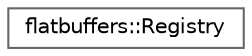digraph "Graphical Class Hierarchy"
{
 // LATEX_PDF_SIZE
  bgcolor="transparent";
  edge [fontname=Helvetica,fontsize=10,labelfontname=Helvetica,labelfontsize=10];
  node [fontname=Helvetica,fontsize=10,shape=box,height=0.2,width=0.4];
  rankdir="LR";
  Node0 [id="Node000000",label="flatbuffers::Registry",height=0.2,width=0.4,color="grey40", fillcolor="white", style="filled",URL="$classflatbuffers_1_1Registry.html",tooltip=" "];
}
